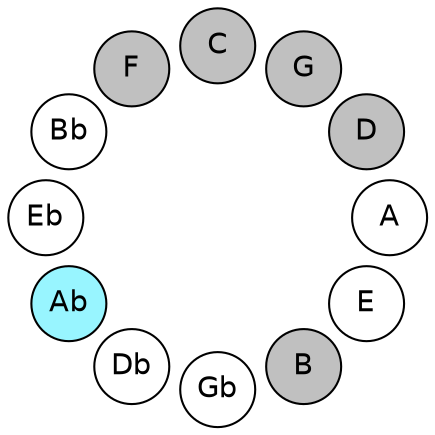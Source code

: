 
graph {

layout = circo;
mindist = .1

node [shape = circle, fontname = Helvetica, margin = 0, style = filled]
edge [style=invis]

subgraph 1 {
	E -- B -- Gb -- Db -- Ab -- Eb -- Bb -- F -- C -- G -- D -- A -- E
}

E [fillcolor = white];
B [fillcolor = gray];
Gb [fillcolor = white];
Db [fillcolor = white];
Ab [fillcolor = cadetblue1];
Eb [fillcolor = white];
Bb [fillcolor = white];
F [fillcolor = gray];
C [fillcolor = gray];
G [fillcolor = gray];
D [fillcolor = gray];
A [fillcolor = white];
}
